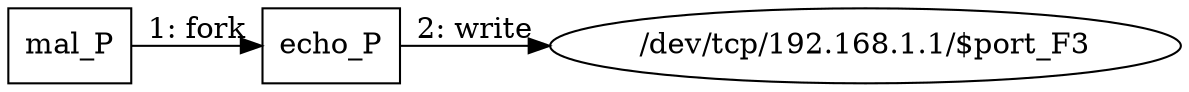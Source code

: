 digraph T1046 {
rankdir="LR"
size="9"
fixedsize="false"
splines="true"
nodesep=0.3
ranksep=0
fontsize=10
overlap="scalexy"
engine= "neato"
	"mal_P" [node_type=Process shape=box]
	"echo_P" [node_type=Process shape=box]
	"/dev/tcp/192.168.1.1/$port_F3" [node_type=File shape=ellipse]
	"mal_P" -> "echo_P" [label="1: fork"]
	"echo_P" -> "/dev/tcp/192.168.1.1/$port_F3" [label="2: write"]
}
